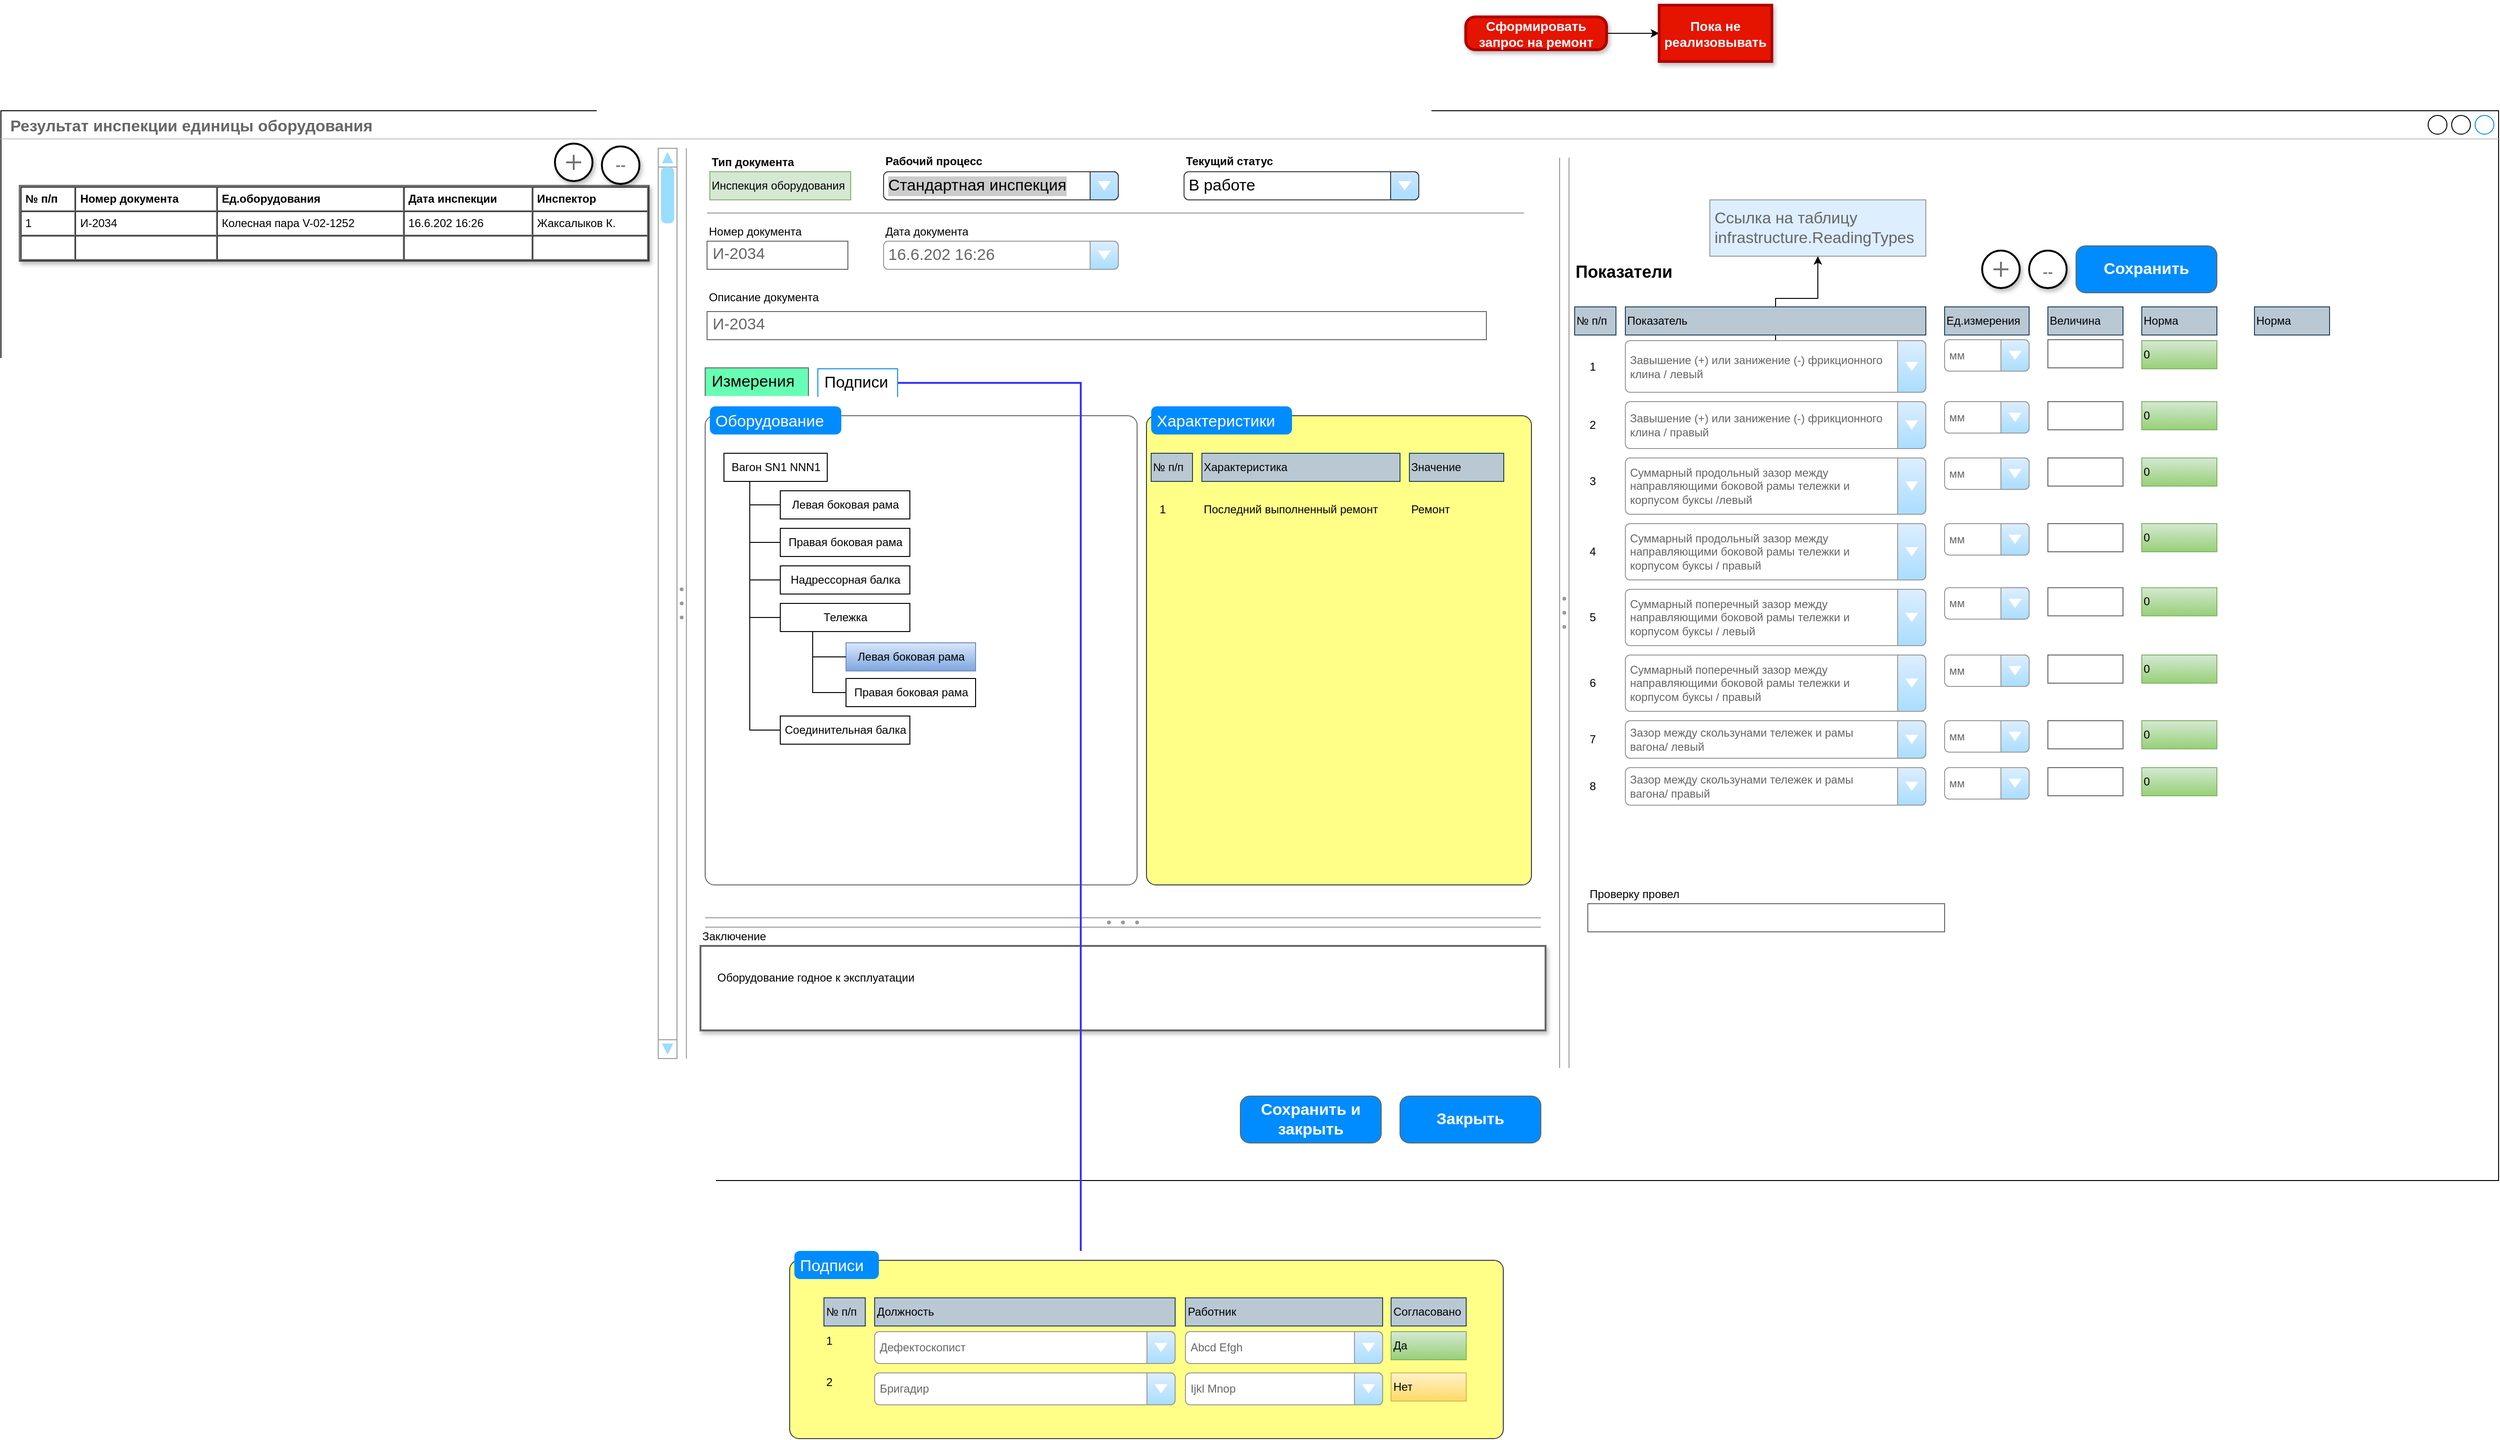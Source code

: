 <mxfile version="20.2.3" type="github" pages="2">
  <diagram name="Page-1" id="03018318-947c-dd8e-b7a3-06fadd420f32">
    <mxGraphModel dx="3178" dy="1825" grid="1" gridSize="10" guides="1" tooltips="1" connect="1" arrows="1" fold="1" page="1" pageScale="1" pageWidth="1100" pageHeight="850" background="#ffffff" math="0" shadow="0">
      <root>
        <mxCell id="0" />
        <mxCell id="1" parent="0" />
        <mxCell id="YETUvm6ZgC-k4a_B2DAo-1" value="&lt;b&gt;Результат инспекции единицы оборудования&lt;/b&gt;" style="strokeWidth=1;shadow=0;dashed=0;align=center;html=1;shape=mxgraph.mockup.containers.window;align=left;verticalAlign=top;spacingLeft=8;strokeColor2=#008cff;strokeColor3=#c4c4c4;fontColor=#666666;mainText=;fontSize=17;labelBackgroundColor=none;" parent="1" vertex="1">
          <mxGeometry x="-460" y="60" width="2660" height="1140" as="geometry" />
        </mxCell>
        <UserObject label="Номер документа" placeholders="1" name="Variable" id="YETUvm6ZgC-k4a_B2DAo-5">
          <mxCell style="text;html=1;strokeColor=none;fillColor=none;align=left;verticalAlign=middle;whiteSpace=wrap;overflow=hidden;" parent="1" vertex="1">
            <mxGeometry x="292" y="179" width="140" height="20" as="geometry" />
          </mxCell>
        </UserObject>
        <mxCell id="YETUvm6ZgC-k4a_B2DAo-6" value="И-2034" style="strokeWidth=1;shadow=0;dashed=0;align=center;html=1;shape=mxgraph.mockup.text.textBox;fontColor=#666666;align=left;fontSize=17;spacingLeft=4;spacingTop=-3;strokeColor=#666666;mainText=" parent="1" vertex="1">
          <mxGeometry x="292" y="199" width="150" height="30" as="geometry" />
        </mxCell>
        <mxCell id="YETUvm6ZgC-k4a_B2DAo-7" value="16.6.202 16:26" style="strokeWidth=1;shadow=0;dashed=0;align=center;html=1;shape=mxgraph.mockup.forms.comboBox;strokeColor=#999999;fillColor=#ddeeff;align=left;fillColor2=#aaddff;mainText=;fontColor=#666666;fontSize=17;spacingLeft=3;" parent="1" vertex="1">
          <mxGeometry x="480" y="199" width="250" height="30" as="geometry" />
        </mxCell>
        <UserObject label="Дата документа" placeholders="1" name="Variable" id="YETUvm6ZgC-k4a_B2DAo-8">
          <mxCell style="text;html=1;strokeColor=none;fillColor=none;align=left;verticalAlign=middle;whiteSpace=wrap;overflow=hidden;" parent="1" vertex="1">
            <mxGeometry x="480" y="179" width="140" height="20" as="geometry" />
          </mxCell>
        </UserObject>
        <UserObject label="Заключение" placeholders="1" name="Variable" id="YETUvm6ZgC-k4a_B2DAo-9">
          <mxCell style="text;html=1;strokeColor=none;fillColor=none;align=left;verticalAlign=middle;whiteSpace=wrap;overflow=hidden;" parent="1" vertex="1">
            <mxGeometry x="285" y="930" width="140" height="20" as="geometry" />
          </mxCell>
        </UserObject>
        <mxCell id="YETUvm6ZgC-k4a_B2DAo-12" value="Оборудование годное к эксплуатации" style="shape=rect;fillColor=#ffffff;strokeColor=#666666;shadow=1;fontColor=#000000;fontSize=12;fontStyle=0;verticalAlign=top;spacingBottom=0;spacingLeft=16;spacingTop=20;align=left;strokeWidth=2;" parent="1" vertex="1">
          <mxGeometry x="285" y="950" width="900" height="90" as="geometry" />
        </mxCell>
        <UserObject label="Показатели" placeholders="1" name="Variable" id="YETUvm6ZgC-k4a_B2DAo-19">
          <mxCell style="text;html=1;strokeColor=none;fillColor=none;align=left;verticalAlign=middle;whiteSpace=wrap;overflow=hidden;fontSize=18;fontStyle=1" parent="1" vertex="1">
            <mxGeometry x="1215" y="214" width="125" height="35" as="geometry" />
          </mxCell>
        </UserObject>
        <mxCell id="Z_BnlZCCOBM-jQ7rvPCf-9" value="" style="edgeStyle=orthogonalEdgeStyle;rounded=0;orthogonalLoop=1;jettySize=auto;html=1;fontSize=12;" parent="1" source="YETUvm6ZgC-k4a_B2DAo-20" target="Z_BnlZCCOBM-jQ7rvPCf-8" edge="1">
          <mxGeometry relative="1" as="geometry" />
        </mxCell>
        <mxCell id="YETUvm6ZgC-k4a_B2DAo-20" value="&lt;div style=&quot;font-size: 12px;&quot;&gt;Завышение (+) или занижение (-) фрикционного &lt;br&gt;&lt;/div&gt;&lt;div style=&quot;font-size: 12px;&quot;&gt;клина / левый&lt;/div&gt;" style="strokeWidth=1;shadow=0;dashed=0;align=center;html=1;shape=mxgraph.mockup.forms.comboBox;strokeColor=#999999;fillColor=#ddeeff;align=left;fillColor2=#aaddff;mainText=;fontColor=#666666;fontSize=12;spacingLeft=3;" parent="1" vertex="1">
          <mxGeometry x="1270" y="305" width="320" height="55" as="geometry" />
        </mxCell>
        <mxCell id="YETUvm6ZgC-k4a_B2DAo-21" value="&lt;div style=&quot;font-size: 12px;&quot;&gt;Завышение (+) или занижение (-) фрикционного &lt;br&gt;&lt;/div&gt;&lt;div style=&quot;font-size: 12px;&quot;&gt;клина / правый&lt;/div&gt;" style="strokeWidth=1;shadow=0;dashed=0;align=center;html=1;shape=mxgraph.mockup.forms.comboBox;strokeColor=#999999;fillColor=#ddeeff;align=left;fillColor2=#aaddff;mainText=;fontColor=#666666;fontSize=12;spacingLeft=3;" parent="1" vertex="1">
          <mxGeometry x="1270" y="370" width="320" height="50" as="geometry" />
        </mxCell>
        <mxCell id="YETUvm6ZgC-k4a_B2DAo-25" value="&lt;div style=&quot;font-size: 12px;&quot;&gt;Суммарный продольный зазор между &lt;br&gt;&lt;/div&gt;&lt;div style=&quot;font-size: 12px;&quot;&gt;направляющими боковой рамы тележки и &lt;br&gt;&lt;/div&gt;&lt;div style=&quot;font-size: 12px;&quot;&gt;корпусом буксы /левый&lt;br style=&quot;font-size: 12px;&quot;&gt;&lt;/div&gt;" style="strokeWidth=1;shadow=0;dashed=0;align=center;html=1;shape=mxgraph.mockup.forms.comboBox;strokeColor=#999999;fillColor=#ddeeff;align=left;fillColor2=#aaddff;mainText=;fontColor=#666666;fontSize=12;spacingLeft=3;" parent="1" vertex="1">
          <mxGeometry x="1270" y="430" width="320" height="60" as="geometry" />
        </mxCell>
        <mxCell id="YETUvm6ZgC-k4a_B2DAo-42" value="" style="shape=ellipse;dashed=0;strokeColor=default;shadow=1;fontSize=13;align=center;verticalAlign=top;labelPosition=center;verticalLabelPosition=bottom;html=1;aspect=fixed;strokeWidth=2;" parent="1" vertex="1">
          <mxGeometry x="1650" y="209" width="40" height="40" as="geometry" />
        </mxCell>
        <mxCell id="YETUvm6ZgC-k4a_B2DAo-43" value="" style="dashed=0;html=1;shape=mxgraph.gmdl.plus;strokeColor=#737373;strokeWidth=2;shadow=0;sketch=0;" parent="YETUvm6ZgC-k4a_B2DAo-42" vertex="1">
          <mxGeometry x="12" y="12" width="16" height="16" as="geometry" />
        </mxCell>
        <mxCell id="YETUvm6ZgC-k4a_B2DAo-44" value="" style="shape=ellipse;dashed=0;shadow=1;fontSize=13;align=center;verticalAlign=top;labelPosition=center;verticalLabelPosition=bottom;html=1;aspect=fixed;strokeWidth=2;" parent="1" vertex="1">
          <mxGeometry x="1700" y="209" width="40" height="40" as="geometry" />
        </mxCell>
        <UserObject label="--" placeholders="1" name="Variable" id="YETUvm6ZgC-k4a_B2DAo-47">
          <mxCell style="text;html=1;strokeColor=none;fillColor=none;align=center;verticalAlign=middle;whiteSpace=wrap;overflow=hidden;fontStyle=1;fontSize=16;fontColor=#808080;strokeWidth=2;" parent="1" vertex="1">
            <mxGeometry x="1710" y="219" width="20" height="20" as="geometry" />
          </mxCell>
        </UserObject>
        <mxCell id="Z_BnlZCCOBM-jQ7rvPCf-7" value="" style="edgeStyle=orthogonalEdgeStyle;rounded=0;orthogonalLoop=1;jettySize=auto;html=1;fontSize=12;" parent="1" source="YETUvm6ZgC-k4a_B2DAo-48" target="Z_BnlZCCOBM-jQ7rvPCf-6" edge="1">
          <mxGeometry relative="1" as="geometry" />
        </mxCell>
        <mxCell id="YETUvm6ZgC-k4a_B2DAo-48" value="Сформировать запрос на ремонт" style="strokeWidth=3;shadow=1;dashed=0;align=center;html=1;shape=mxgraph.mockup.buttons.button;mainText=;buttonStyle=round;fontSize=14;fontStyle=1;whiteSpace=wrap;fillColor=#e51400;fontColor=#ffffff;strokeColor=#B20000;" parent="1" vertex="1">
          <mxGeometry x="1100" y="-40" width="150" height="35" as="geometry" />
        </mxCell>
        <mxCell id="Z_BnlZCCOBM-jQ7rvPCf-1" value="Сохранить" style="strokeWidth=1;shadow=0;dashed=0;align=center;html=1;shape=mxgraph.mockup.buttons.button;strokeColor=#666666;fontColor=#ffffff;mainText=;buttonStyle=round;fontSize=17;fontStyle=1;fillColor=#008cff;whiteSpace=wrap;" parent="1" vertex="1">
          <mxGeometry x="1750" y="204" width="150" height="50" as="geometry" />
        </mxCell>
        <mxCell id="Z_BnlZCCOBM-jQ7rvPCf-2" value="Закрыть" style="strokeWidth=1;shadow=0;dashed=0;align=center;html=1;shape=mxgraph.mockup.buttons.button;strokeColor=#666666;fontColor=#ffffff;mainText=;buttonStyle=round;fontSize=17;fontStyle=1;fillColor=#008cff;whiteSpace=wrap;" parent="1" vertex="1">
          <mxGeometry x="1030" y="1110" width="150" height="50" as="geometry" />
        </mxCell>
        <mxCell id="Z_BnlZCCOBM-jQ7rvPCf-4" value="Сохранить и закрыть" style="strokeWidth=1;shadow=0;dashed=0;align=center;html=1;shape=mxgraph.mockup.buttons.button;strokeColor=#666666;fontColor=#ffffff;mainText=;buttonStyle=round;fontSize=17;fontStyle=1;fillColor=#008cff;whiteSpace=wrap;" parent="1" vertex="1">
          <mxGeometry x="860" y="1110" width="150" height="50" as="geometry" />
        </mxCell>
        <mxCell id="Z_BnlZCCOBM-jQ7rvPCf-6" value="Пока не реализовывать" style="whiteSpace=wrap;html=1;fontSize=14;fillColor=#e51400;strokeColor=#B20000;fontColor=#ffffff;strokeWidth=3;shadow=1;dashed=0;fontStyle=1;" parent="1" vertex="1">
          <mxGeometry x="1306" y="-52.5" width="120" height="60" as="geometry" />
        </mxCell>
        <mxCell id="Z_BnlZCCOBM-jQ7rvPCf-8" value="Ссылка на таблицу&lt;br&gt;infrastructure.ReadingTypes" style="whiteSpace=wrap;html=1;fontSize=17;align=left;fillColor=#ddeeff;strokeColor=#999999;fontColor=#666666;strokeWidth=1;shadow=0;dashed=0;spacingLeft=3;" parent="1" vertex="1">
          <mxGeometry x="1360" y="155" width="230" height="60" as="geometry" />
        </mxCell>
        <mxCell id="Z_BnlZCCOBM-jQ7rvPCf-10" value="&lt;table cellpadding=&quot;4&quot; cellspacing=&quot;0&quot; border=&quot;1&quot; style=&quot;font-size:1em;width:100%;height:100%;&quot;&gt;&lt;tbody&gt;&lt;tr&gt;&lt;th&gt;№ п/п&lt;/th&gt;&lt;th&gt;Номер документа&lt;/th&gt;&lt;td&gt;&lt;b&gt;Ед.оборудования&lt;/b&gt;&lt;/td&gt;&lt;td&gt;&lt;b&gt;Дата инспекции&lt;/b&gt;&lt;/td&gt;&lt;td&gt;&lt;b&gt;Инспектор&lt;/b&gt;&lt;/td&gt;&lt;/tr&gt;&lt;tr&gt;&lt;td&gt;1&lt;/td&gt;&lt;td&gt;И-2034&lt;/td&gt;&lt;td&gt;Колесная пара V-02-1252&lt;/td&gt;&lt;td&gt;16.6.202 16:26&lt;/td&gt;&lt;td&gt;Жаксалыков К.&lt;/td&gt;&lt;/tr&gt;&lt;tr&gt;&lt;td&gt;&lt;/td&gt;&lt;td&gt;&lt;/td&gt;&lt;td&gt;&lt;br&gt;&lt;/td&gt;&lt;td&gt;&lt;br&gt;&lt;/td&gt;&lt;td&gt;&lt;br&gt;&lt;/td&gt;&lt;/tr&gt;&lt;/tbody&gt;&lt;/table&gt; " style="verticalAlign=top;align=left;overflow=fill;fontSize=12;fontFamily=Helvetica;html=1;shadow=1;fontColor=#000000;strokeColor=#666666;strokeWidth=2;fillColor=#FFFFFF;" parent="1" vertex="1">
          <mxGeometry x="-440" y="140" width="670" height="80" as="geometry" />
        </mxCell>
        <mxCell id="Z_BnlZCCOBM-jQ7rvPCf-11" value="" style="verticalLabelPosition=bottom;shadow=0;dashed=0;align=center;html=1;verticalAlign=top;strokeWidth=1;shape=mxgraph.mockup.navigation.scrollBar;strokeColor=#999999;barPos=100;fillColor2=#99ddff;strokeColor2=none;direction=north;fontSize=12;fontColor=#000000;fillColor=none;" parent="1" vertex="1">
          <mxGeometry x="240" y="100" width="20" height="970" as="geometry" />
        </mxCell>
        <mxCell id="Z_BnlZCCOBM-jQ7rvPCf-12" value="" style="verticalLabelPosition=bottom;shadow=0;dashed=0;align=center;html=1;verticalAlign=top;strokeWidth=1;shape=mxgraph.mockup.forms.splitter;strokeColor=#999999;direction=north;fontSize=12;fontColor=#000000;fillColor=#FFFFFF;" parent="1" vertex="1">
          <mxGeometry x="260" y="100" width="10" height="970" as="geometry" />
        </mxCell>
        <mxCell id="Z_BnlZCCOBM-jQ7rvPCf-13" value="" style="shape=ellipse;dashed=0;strokeColor=default;shadow=1;fontSize=13;align=center;verticalAlign=top;labelPosition=center;verticalLabelPosition=bottom;html=1;aspect=fixed;strokeWidth=2;" parent="1" vertex="1">
          <mxGeometry x="130" y="95" width="40" height="40" as="geometry" />
        </mxCell>
        <mxCell id="Z_BnlZCCOBM-jQ7rvPCf-14" value="" style="dashed=0;html=1;shape=mxgraph.gmdl.plus;strokeColor=#737373;strokeWidth=2;shadow=0;sketch=0;" parent="Z_BnlZCCOBM-jQ7rvPCf-13" vertex="1">
          <mxGeometry x="12" y="12" width="16" height="16" as="geometry" />
        </mxCell>
        <mxCell id="Z_BnlZCCOBM-jQ7rvPCf-17" value="" style="shape=ellipse;dashed=0;shadow=1;fontSize=13;align=center;verticalAlign=top;labelPosition=center;verticalLabelPosition=bottom;html=1;aspect=fixed;strokeWidth=2;" parent="1" vertex="1">
          <mxGeometry x="180" y="98" width="40" height="40" as="geometry" />
        </mxCell>
        <UserObject label="--" placeholders="1" name="Variable" id="Z_BnlZCCOBM-jQ7rvPCf-15">
          <mxCell style="text;html=1;strokeColor=none;fillColor=none;align=center;verticalAlign=middle;whiteSpace=wrap;overflow=hidden;fontStyle=1;fontSize=16;fontColor=#808080;" parent="1" vertex="1">
            <mxGeometry x="190" y="105" width="20" height="20" as="geometry" />
          </mxCell>
        </UserObject>
        <mxCell id="5jPzE2AC7TKcDfSd6P9n-1" value="" style="verticalLabelPosition=bottom;shadow=0;dashed=0;align=center;html=1;verticalAlign=top;strokeWidth=1;shape=mxgraph.mockup.forms.splitter;strokeColor=#999999;direction=north;fontSize=12;fontColor=#000000;fillColor=#FFFFFF;" parent="1" vertex="1">
          <mxGeometry x="1200" y="110" width="10" height="970" as="geometry" />
        </mxCell>
        <mxCell id="5jPzE2AC7TKcDfSd6P9n-2" value="" style="verticalLabelPosition=bottom;shadow=0;dashed=0;align=center;html=1;verticalAlign=top;strokeWidth=1;shape=mxgraph.mockup.forms.splitter;strokeColor=#999999;fontSize=18;" parent="1" vertex="1">
          <mxGeometry x="290" y="920" width="890" height="10" as="geometry" />
        </mxCell>
        <mxCell id="5jPzE2AC7TKcDfSd6P9n-4" value="И-2034" style="strokeWidth=1;shadow=0;dashed=0;align=center;html=1;shape=mxgraph.mockup.text.textBox;fontColor=#666666;align=left;fontSize=17;spacingLeft=4;spacingTop=-3;strokeColor=#666666;mainText=" parent="1" vertex="1">
          <mxGeometry x="292" y="274" width="830" height="30" as="geometry" />
        </mxCell>
        <UserObject label="Описание документа" placeholders="1" name="Variable" id="5jPzE2AC7TKcDfSd6P9n-5">
          <mxCell style="text;html=1;strokeColor=none;fillColor=none;align=left;verticalAlign=middle;whiteSpace=wrap;overflow=hidden;" parent="1" vertex="1">
            <mxGeometry x="292" y="249" width="140" height="20" as="geometry" />
          </mxCell>
        </UserObject>
        <UserObject label="Инспекция оборудования" placeholders="1" name="Variable" id="5jPzE2AC7TKcDfSd6P9n-9">
          <mxCell style="text;html=1;strokeColor=#82b366;fillColor=#d5e8d4;align=left;verticalAlign=middle;whiteSpace=wrap;overflow=hidden;" parent="1" vertex="1">
            <mxGeometry x="295" y="125" width="150" height="30" as="geometry" />
          </mxCell>
        </UserObject>
        <UserObject label="Тип документа" placeholders="1" name="Variable" id="5jPzE2AC7TKcDfSd6P9n-13">
          <mxCell style="text;html=1;strokeColor=none;fillColor=none;align=left;verticalAlign=middle;whiteSpace=wrap;overflow=hidden;fontStyle=1" parent="1" vertex="1">
            <mxGeometry x="295" y="105" width="95" height="20" as="geometry" />
          </mxCell>
        </UserObject>
        <UserObject label="Рабочий процесс" placeholders="1" name="Variable" id="5jPzE2AC7TKcDfSd6P9n-15">
          <mxCell style="text;html=1;strokeColor=none;fillColor=none;align=left;verticalAlign=middle;whiteSpace=wrap;overflow=hidden;fontStyle=1" parent="1" vertex="1">
            <mxGeometry x="480" y="104" width="220" height="20" as="geometry" />
          </mxCell>
        </UserObject>
        <mxCell id="5jPzE2AC7TKcDfSd6P9n-16" value="Стандартная инспекция" style="strokeWidth=1;shadow=0;dashed=0;align=center;html=1;shape=mxgraph.mockup.forms.comboBox;align=left;fillColor2=#aaddff;mainText=;fontSize=17;spacingLeft=3;labelBackgroundColor=#CCCCCC;fillColor=#cce5ff;strokeColor=#36393d;" parent="1" vertex="1">
          <mxGeometry x="480" y="125" width="250" height="30" as="geometry" />
        </mxCell>
        <UserObject label="Текущий статус" placeholders="1" name="Variable" id="5jPzE2AC7TKcDfSd6P9n-17">
          <mxCell style="text;html=1;strokeColor=none;fillColor=none;align=left;verticalAlign=middle;whiteSpace=wrap;overflow=hidden;fontStyle=1" parent="1" vertex="1">
            <mxGeometry x="800" y="104" width="220" height="20" as="geometry" />
          </mxCell>
        </UserObject>
        <mxCell id="5jPzE2AC7TKcDfSd6P9n-18" value="В работе" style="strokeWidth=1;shadow=0;dashed=0;align=center;html=1;shape=mxgraph.mockup.forms.comboBox;align=left;fillColor2=#aaddff;mainText=;fontSize=17;spacingLeft=3;fillColor=#cce5ff;strokeColor=#36393d;" parent="1" vertex="1">
          <mxGeometry x="800" y="125" width="250" height="30" as="geometry" />
        </mxCell>
        <mxCell id="5jPzE2AC7TKcDfSd6P9n-19" value="" style="verticalLabelPosition=bottom;shadow=0;dashed=0;align=center;html=1;verticalAlign=top;strokeWidth=1;shape=mxgraph.mockup.markup.line;strokeColor=#999999;labelBackgroundColor=#CCCCCC;fontSize=18;" parent="1" vertex="1">
          <mxGeometry x="292" y="159" width="870" height="20" as="geometry" />
        </mxCell>
        <UserObject label="1" placeholders="1" name="Variable" id="8yjtcqBFSqYt93M6oK_Y-1">
          <mxCell style="text;html=1;strokeColor=none;fillColor=none;align=left;verticalAlign=middle;whiteSpace=wrap;overflow=hidden;" parent="1" vertex="1">
            <mxGeometry x="1230" y="322.5" width="30" height="20" as="geometry" />
          </mxCell>
        </UserObject>
        <UserObject label="2" placeholders="1" name="Variable" id="8yjtcqBFSqYt93M6oK_Y-2">
          <mxCell style="text;html=1;strokeColor=none;fillColor=none;align=left;verticalAlign=middle;whiteSpace=wrap;overflow=hidden;" parent="1" vertex="1">
            <mxGeometry x="1230" y="385" width="30" height="20" as="geometry" />
          </mxCell>
        </UserObject>
        <UserObject label="3" placeholders="1" name="Variable" id="8yjtcqBFSqYt93M6oK_Y-3">
          <mxCell style="text;html=1;strokeColor=none;fillColor=none;align=left;verticalAlign=middle;whiteSpace=wrap;overflow=hidden;" parent="1" vertex="1">
            <mxGeometry x="1230" y="445" width="30" height="20" as="geometry" />
          </mxCell>
        </UserObject>
        <mxCell id="8yjtcqBFSqYt93M6oK_Y-4" value="&lt;div style=&quot;font-size: 12px;&quot;&gt;Суммарный продольный зазор между &lt;br&gt;&lt;/div&gt;&lt;div style=&quot;font-size: 12px;&quot;&gt;направляющими боковой рамы тележки и &lt;br&gt;&lt;/div&gt;&lt;div style=&quot;font-size: 12px;&quot;&gt;корпусом буксы / правый&lt;br&gt;&lt;/div&gt;" style="strokeWidth=1;shadow=0;dashed=0;align=center;html=1;shape=mxgraph.mockup.forms.comboBox;strokeColor=#999999;fillColor=#ddeeff;align=left;fillColor2=#aaddff;mainText=;fontColor=#666666;fontSize=12;spacingLeft=3;" parent="1" vertex="1">
          <mxGeometry x="1270" y="500" width="320" height="60" as="geometry" />
        </mxCell>
        <UserObject label="4" placeholders="1" name="Variable" id="8yjtcqBFSqYt93M6oK_Y-5">
          <mxCell style="text;html=1;strokeColor=none;fillColor=none;align=left;verticalAlign=middle;whiteSpace=wrap;overflow=hidden;" parent="1" vertex="1">
            <mxGeometry x="1230" y="520" width="30" height="20" as="geometry" />
          </mxCell>
        </UserObject>
        <mxCell id="8yjtcqBFSqYt93M6oK_Y-6" value="&lt;div style=&quot;font-size: 12px;&quot;&gt;Суммарный поперечный зазор между &lt;br&gt;&lt;/div&gt;&lt;div style=&quot;font-size: 12px;&quot;&gt;направляющими боковой рамы тележки и &lt;br&gt;&lt;/div&gt;&lt;div style=&quot;font-size: 12px;&quot;&gt;корпусом буксы / левый&lt;/div&gt;" style="strokeWidth=1;shadow=0;dashed=0;align=center;html=1;shape=mxgraph.mockup.forms.comboBox;strokeColor=#999999;fillColor=#ddeeff;align=left;fillColor2=#aaddff;mainText=;fontColor=#666666;fontSize=12;spacingLeft=3;" parent="1" vertex="1">
          <mxGeometry x="1270" y="570" width="320" height="60" as="geometry" />
        </mxCell>
        <mxCell id="8yjtcqBFSqYt93M6oK_Y-7" value="&lt;div style=&quot;font-size: 12px;&quot;&gt;Суммарный поперечный зазор между &lt;br&gt;&lt;/div&gt;&lt;div style=&quot;font-size: 12px;&quot;&gt;направляющими боковой рамы тележки и &lt;br&gt;&lt;/div&gt;&lt;div style=&quot;font-size: 12px;&quot;&gt;корпусом буксы / правый&lt;/div&gt;" style="strokeWidth=1;shadow=0;dashed=0;align=center;html=1;shape=mxgraph.mockup.forms.comboBox;strokeColor=#999999;fillColor=#ddeeff;align=left;fillColor2=#aaddff;mainText=;fontColor=#666666;fontSize=12;spacingLeft=3;" parent="1" vertex="1">
          <mxGeometry x="1270" y="640" width="320" height="60" as="geometry" />
        </mxCell>
        <UserObject label="5" placeholders="1" name="Variable" id="8yjtcqBFSqYt93M6oK_Y-9">
          <mxCell style="text;html=1;strokeColor=none;fillColor=none;align=left;verticalAlign=middle;whiteSpace=wrap;overflow=hidden;" parent="1" vertex="1">
            <mxGeometry x="1230" y="590" width="30" height="20" as="geometry" />
          </mxCell>
        </UserObject>
        <UserObject label="6" placeholders="1" name="Variable" id="8yjtcqBFSqYt93M6oK_Y-10">
          <mxCell style="text;html=1;strokeColor=none;fillColor=none;align=left;verticalAlign=middle;whiteSpace=wrap;overflow=hidden;" parent="1" vertex="1">
            <mxGeometry x="1230" y="660" width="30" height="20" as="geometry" />
          </mxCell>
        </UserObject>
        <mxCell id="8yjtcqBFSqYt93M6oK_Y-11" value="&lt;div&gt;Зазор между скользунами тележек и рамы &lt;br&gt;&lt;/div&gt;&lt;div&gt;вагона/ левый&lt;br&gt;&lt;/div&gt;" style="strokeWidth=1;shadow=0;dashed=0;align=center;html=1;shape=mxgraph.mockup.forms.comboBox;strokeColor=#999999;fillColor=#ddeeff;align=left;fillColor2=#aaddff;mainText=;fontColor=#666666;fontSize=12;spacingLeft=3;" parent="1" vertex="1">
          <mxGeometry x="1270" y="710" width="320" height="40" as="geometry" />
        </mxCell>
        <mxCell id="8yjtcqBFSqYt93M6oK_Y-12" value="&lt;div&gt;Зазор между скользунами тележек и рамы &lt;br&gt;&lt;/div&gt;&lt;div&gt;вагона/ правый&lt;/div&gt;" style="strokeWidth=1;shadow=0;dashed=0;align=center;html=1;shape=mxgraph.mockup.forms.comboBox;strokeColor=#999999;fillColor=#ddeeff;align=left;fillColor2=#aaddff;mainText=;fontColor=#666666;fontSize=12;spacingLeft=3;" parent="1" vertex="1">
          <mxGeometry x="1270" y="760" width="320" height="40" as="geometry" />
        </mxCell>
        <UserObject label="7" placeholders="1" name="Variable" id="8yjtcqBFSqYt93M6oK_Y-13">
          <mxCell style="text;html=1;strokeColor=none;fillColor=none;align=left;verticalAlign=middle;whiteSpace=wrap;overflow=hidden;" parent="1" vertex="1">
            <mxGeometry x="1230" y="720" width="30" height="20" as="geometry" />
          </mxCell>
        </UserObject>
        <UserObject label="8" placeholders="1" name="Variable" id="8yjtcqBFSqYt93M6oK_Y-14">
          <mxCell style="text;html=1;strokeColor=none;fillColor=none;align=left;verticalAlign=middle;whiteSpace=wrap;overflow=hidden;" parent="1" vertex="1">
            <mxGeometry x="1230" y="770" width="30" height="20" as="geometry" />
          </mxCell>
        </UserObject>
        <mxCell id="8yjtcqBFSqYt93M6oK_Y-15" value="мм" style="strokeWidth=1;shadow=0;dashed=0;align=center;html=1;shape=mxgraph.mockup.forms.comboBox;strokeColor=#999999;fillColor=#ddeeff;align=left;fillColor2=#aaddff;mainText=;fontColor=#666666;fontSize=12;spacingLeft=3;" parent="1" vertex="1">
          <mxGeometry x="1610" y="304" width="90" height="33.5" as="geometry" />
        </mxCell>
        <mxCell id="8yjtcqBFSqYt93M6oK_Y-16" value="мм" style="strokeWidth=1;shadow=0;dashed=0;align=center;html=1;shape=mxgraph.mockup.forms.comboBox;strokeColor=#999999;fillColor=#ddeeff;align=left;fillColor2=#aaddff;mainText=;fontColor=#666666;fontSize=12;spacingLeft=3;" parent="1" vertex="1">
          <mxGeometry x="1610" y="370" width="90" height="33.5" as="geometry" />
        </mxCell>
        <mxCell id="8yjtcqBFSqYt93M6oK_Y-17" value="мм" style="strokeWidth=1;shadow=0;dashed=0;align=center;html=1;shape=mxgraph.mockup.forms.comboBox;strokeColor=#999999;fillColor=#ddeeff;align=left;fillColor2=#aaddff;mainText=;fontColor=#666666;fontSize=12;spacingLeft=3;" parent="1" vertex="1">
          <mxGeometry x="1610" y="430" width="90" height="33.5" as="geometry" />
        </mxCell>
        <mxCell id="8yjtcqBFSqYt93M6oK_Y-18" value="мм" style="strokeWidth=1;shadow=0;dashed=0;align=center;html=1;shape=mxgraph.mockup.forms.comboBox;strokeColor=#999999;fillColor=#ddeeff;align=left;fillColor2=#aaddff;mainText=;fontColor=#666666;fontSize=12;spacingLeft=3;" parent="1" vertex="1">
          <mxGeometry x="1610" y="500" width="90" height="33.5" as="geometry" />
        </mxCell>
        <mxCell id="8yjtcqBFSqYt93M6oK_Y-19" value="мм" style="strokeWidth=1;shadow=0;dashed=0;align=center;html=1;shape=mxgraph.mockup.forms.comboBox;strokeColor=#999999;fillColor=#ddeeff;align=left;fillColor2=#aaddff;mainText=;fontColor=#666666;fontSize=12;spacingLeft=3;" parent="1" vertex="1">
          <mxGeometry x="1610" y="568.25" width="90" height="33.5" as="geometry" />
        </mxCell>
        <mxCell id="8yjtcqBFSqYt93M6oK_Y-20" value="мм" style="strokeWidth=1;shadow=0;dashed=0;align=center;html=1;shape=mxgraph.mockup.forms.comboBox;strokeColor=#999999;fillColor=#ddeeff;align=left;fillColor2=#aaddff;mainText=;fontColor=#666666;fontSize=12;spacingLeft=3;" parent="1" vertex="1">
          <mxGeometry x="1610" y="640" width="90" height="33.5" as="geometry" />
        </mxCell>
        <mxCell id="8yjtcqBFSqYt93M6oK_Y-21" value="мм" style="strokeWidth=1;shadow=0;dashed=0;align=center;html=1;shape=mxgraph.mockup.forms.comboBox;strokeColor=#999999;fillColor=#ddeeff;align=left;fillColor2=#aaddff;mainText=;fontColor=#666666;fontSize=12;spacingLeft=3;" parent="1" vertex="1">
          <mxGeometry x="1610" y="710" width="90" height="33.5" as="geometry" />
        </mxCell>
        <mxCell id="8yjtcqBFSqYt93M6oK_Y-22" value="мм" style="strokeWidth=1;shadow=0;dashed=0;align=center;html=1;shape=mxgraph.mockup.forms.comboBox;strokeColor=#999999;fillColor=#ddeeff;align=left;fillColor2=#aaddff;mainText=;fontColor=#666666;fontSize=12;spacingLeft=3;" parent="1" vertex="1">
          <mxGeometry x="1610" y="760" width="90" height="33.5" as="geometry" />
        </mxCell>
        <mxCell id="8yjtcqBFSqYt93M6oK_Y-23" value="" style="strokeWidth=1;shadow=0;dashed=0;align=center;html=1;shape=mxgraph.mockup.text.textBox;fontColor=#666666;align=left;fontSize=17;spacingLeft=4;spacingTop=-3;strokeColor=#666666;mainText=" parent="1" vertex="1">
          <mxGeometry x="1720" y="304" width="80" height="30" as="geometry" />
        </mxCell>
        <mxCell id="8yjtcqBFSqYt93M6oK_Y-24" value="" style="strokeWidth=1;shadow=0;dashed=0;align=center;html=1;shape=mxgraph.mockup.text.textBox;fontColor=#666666;align=left;fontSize=17;spacingLeft=4;spacingTop=-3;strokeColor=#666666;mainText=" parent="1" vertex="1">
          <mxGeometry x="1720" y="370" width="80" height="30" as="geometry" />
        </mxCell>
        <mxCell id="8yjtcqBFSqYt93M6oK_Y-25" value="" style="strokeWidth=1;shadow=0;dashed=0;align=center;html=1;shape=mxgraph.mockup.text.textBox;fontColor=#666666;align=left;fontSize=17;spacingLeft=4;spacingTop=-3;strokeColor=#666666;mainText=" parent="1" vertex="1">
          <mxGeometry x="1720" y="430" width="80" height="30" as="geometry" />
        </mxCell>
        <mxCell id="8yjtcqBFSqYt93M6oK_Y-26" value="" style="strokeWidth=1;shadow=0;dashed=0;align=center;html=1;shape=mxgraph.mockup.text.textBox;fontColor=#666666;align=left;fontSize=17;spacingLeft=4;spacingTop=-3;strokeColor=#666666;mainText=" parent="1" vertex="1">
          <mxGeometry x="1720" y="500" width="80" height="30" as="geometry" />
        </mxCell>
        <mxCell id="8yjtcqBFSqYt93M6oK_Y-27" value="" style="strokeWidth=1;shadow=0;dashed=0;align=center;html=1;shape=mxgraph.mockup.text.textBox;fontColor=#666666;align=left;fontSize=17;spacingLeft=4;spacingTop=-3;strokeColor=#666666;mainText=" parent="1" vertex="1">
          <mxGeometry x="1720" y="568.25" width="80" height="30" as="geometry" />
        </mxCell>
        <mxCell id="8yjtcqBFSqYt93M6oK_Y-28" value="" style="strokeWidth=1;shadow=0;dashed=0;align=center;html=1;shape=mxgraph.mockup.text.textBox;fontColor=#666666;align=left;fontSize=17;spacingLeft=4;spacingTop=-3;strokeColor=#666666;mainText=" parent="1" vertex="1">
          <mxGeometry x="1720" y="640" width="80" height="30" as="geometry" />
        </mxCell>
        <mxCell id="8yjtcqBFSqYt93M6oK_Y-29" value="" style="strokeWidth=1;shadow=0;dashed=0;align=center;html=1;shape=mxgraph.mockup.text.textBox;fontColor=#666666;align=left;fontSize=17;spacingLeft=4;spacingTop=-3;strokeColor=#666666;mainText=" parent="1" vertex="1">
          <mxGeometry x="1720" y="710" width="80" height="30" as="geometry" />
        </mxCell>
        <mxCell id="8yjtcqBFSqYt93M6oK_Y-30" value="" style="strokeWidth=1;shadow=0;dashed=0;align=center;html=1;shape=mxgraph.mockup.text.textBox;fontColor=#666666;align=left;fontSize=17;spacingLeft=4;spacingTop=-3;strokeColor=#666666;mainText=" parent="1" vertex="1">
          <mxGeometry x="1720" y="760" width="80" height="30" as="geometry" />
        </mxCell>
        <UserObject label="0" placeholders="1" name="Variable" id="8yjtcqBFSqYt93M6oK_Y-32">
          <mxCell style="text;html=1;strokeColor=#82b366;fillColor=#d5e8d4;align=left;verticalAlign=middle;whiteSpace=wrap;overflow=hidden;gradientColor=#97d077;" parent="1" vertex="1">
            <mxGeometry x="1820" y="305" width="80" height="30" as="geometry" />
          </mxCell>
        </UserObject>
        <UserObject label="0" placeholders="1" name="Variable" id="8yjtcqBFSqYt93M6oK_Y-33">
          <mxCell style="text;html=1;strokeColor=#82b366;fillColor=#d5e8d4;align=left;verticalAlign=middle;whiteSpace=wrap;overflow=hidden;gradientColor=#97d077;" parent="1" vertex="1">
            <mxGeometry x="1820" y="370" width="80" height="30" as="geometry" />
          </mxCell>
        </UserObject>
        <UserObject label="0" placeholders="1" name="Variable" id="8yjtcqBFSqYt93M6oK_Y-34">
          <mxCell style="text;html=1;strokeColor=#82b366;fillColor=#d5e8d4;align=left;verticalAlign=middle;whiteSpace=wrap;overflow=hidden;gradientColor=#97d077;" parent="1" vertex="1">
            <mxGeometry x="1820" y="430" width="80" height="30" as="geometry" />
          </mxCell>
        </UserObject>
        <UserObject label="0" placeholders="1" name="Variable" id="8yjtcqBFSqYt93M6oK_Y-35">
          <mxCell style="text;html=1;strokeColor=#82b366;fillColor=#d5e8d4;align=left;verticalAlign=middle;whiteSpace=wrap;overflow=hidden;gradientColor=#97d077;" parent="1" vertex="1">
            <mxGeometry x="1820" y="500" width="80" height="30" as="geometry" />
          </mxCell>
        </UserObject>
        <UserObject label="0" placeholders="1" name="Variable" id="8yjtcqBFSqYt93M6oK_Y-36">
          <mxCell style="text;html=1;strokeColor=#82b366;fillColor=#d5e8d4;align=left;verticalAlign=middle;whiteSpace=wrap;overflow=hidden;gradientColor=#97d077;" parent="1" vertex="1">
            <mxGeometry x="1820" y="568.25" width="80" height="30" as="geometry" />
          </mxCell>
        </UserObject>
        <UserObject label="0" placeholders="1" name="Variable" id="8yjtcqBFSqYt93M6oK_Y-37">
          <mxCell style="text;html=1;strokeColor=#82b366;fillColor=#d5e8d4;align=left;verticalAlign=middle;whiteSpace=wrap;overflow=hidden;gradientColor=#97d077;" parent="1" vertex="1">
            <mxGeometry x="1820" y="640" width="80" height="30" as="geometry" />
          </mxCell>
        </UserObject>
        <UserObject label="0" placeholders="1" name="Variable" id="8yjtcqBFSqYt93M6oK_Y-38">
          <mxCell style="text;html=1;strokeColor=#82b366;fillColor=#d5e8d4;align=left;verticalAlign=middle;whiteSpace=wrap;overflow=hidden;gradientColor=#97d077;" parent="1" vertex="1">
            <mxGeometry x="1820" y="710" width="80" height="30" as="geometry" />
          </mxCell>
        </UserObject>
        <UserObject label="0" placeholders="1" name="Variable" id="8yjtcqBFSqYt93M6oK_Y-39">
          <mxCell style="text;html=1;strokeColor=#82b366;fillColor=#d5e8d4;align=left;verticalAlign=middle;whiteSpace=wrap;overflow=hidden;gradientColor=#97d077;" parent="1" vertex="1">
            <mxGeometry x="1820" y="760" width="80" height="30" as="geometry" />
          </mxCell>
        </UserObject>
        <UserObject label="№ п/п" placeholders="1" name="Variable" id="8yjtcqBFSqYt93M6oK_Y-40">
          <mxCell style="text;html=1;strokeColor=#23445d;fillColor=#bac8d3;align=left;verticalAlign=middle;whiteSpace=wrap;overflow=hidden;" parent="1" vertex="1">
            <mxGeometry x="1216" y="269" width="44" height="30" as="geometry" />
          </mxCell>
        </UserObject>
        <UserObject label="Показатель" placeholders="1" name="Variable" id="8yjtcqBFSqYt93M6oK_Y-42">
          <mxCell style="text;html=1;strokeColor=#23445d;fillColor=#bac8d3;align=left;verticalAlign=middle;whiteSpace=wrap;overflow=hidden;" parent="1" vertex="1">
            <mxGeometry x="1270" y="269" width="320" height="30" as="geometry" />
          </mxCell>
        </UserObject>
        <UserObject label="Ед.измерения" placeholders="1" name="Variable" id="8yjtcqBFSqYt93M6oK_Y-43">
          <mxCell style="text;html=1;strokeColor=#23445d;fillColor=#bac8d3;align=left;verticalAlign=middle;whiteSpace=wrap;overflow=hidden;" parent="1" vertex="1">
            <mxGeometry x="1610" y="269" width="90" height="30" as="geometry" />
          </mxCell>
        </UserObject>
        <UserObject label="Величина" placeholders="1" name="Variable" id="8yjtcqBFSqYt93M6oK_Y-44">
          <mxCell style="text;html=1;strokeColor=#23445d;fillColor=#bac8d3;align=left;verticalAlign=middle;whiteSpace=wrap;overflow=hidden;" parent="1" vertex="1">
            <mxGeometry x="1720" y="269" width="80" height="30" as="geometry" />
          </mxCell>
        </UserObject>
        <UserObject label="Норма" placeholders="1" name="Variable" id="8yjtcqBFSqYt93M6oK_Y-45">
          <mxCell style="text;html=1;strokeColor=#23445d;fillColor=#bac8d3;align=left;verticalAlign=middle;whiteSpace=wrap;overflow=hidden;" parent="1" vertex="1">
            <mxGeometry x="1820" y="269" width="80" height="30" as="geometry" />
          </mxCell>
        </UserObject>
        <mxCell id="8yjtcqBFSqYt93M6oK_Y-46" value="" style="shape=mxgraph.mockup.containers.marginRect;rectMarginTop=10;strokeColor=#666666;strokeWidth=1;dashed=0;rounded=1;arcSize=5;recursiveResize=0;fontSize=12;" parent="1" vertex="1">
          <mxGeometry x="290" y="375" width="460" height="510" as="geometry" />
        </mxCell>
        <mxCell id="8yjtcqBFSqYt93M6oK_Y-47" value="Оборудование" style="shape=rect;strokeColor=none;fillColor=#008cff;strokeWidth=1;dashed=0;rounded=1;arcSize=20;fontColor=#ffffff;fontSize=17;spacing=2;spacingTop=-2;align=left;autosize=1;spacingLeft=4;resizeWidth=0;resizeHeight=0;perimeter=none;" parent="8yjtcqBFSqYt93M6oK_Y-46" vertex="1">
          <mxGeometry x="5" width="140" height="30" as="geometry" />
        </mxCell>
        <mxCell id="jaOsvdT_Qn9ZSt324EDw-1" value="Вагон SN1 NNN1" style="html=1;" parent="8yjtcqBFSqYt93M6oK_Y-46" vertex="1">
          <mxGeometry x="20" y="50" width="110" height="30" as="geometry" />
        </mxCell>
        <mxCell id="jaOsvdT_Qn9ZSt324EDw-6" value="Левая боковая рама" style="html=1;" parent="8yjtcqBFSqYt93M6oK_Y-46" vertex="1">
          <mxGeometry x="80" y="90" width="138" height="30" as="geometry" />
        </mxCell>
        <mxCell id="jaOsvdT_Qn9ZSt324EDw-7" value="Правая боковая рама" style="html=1;" parent="8yjtcqBFSqYt93M6oK_Y-46" vertex="1">
          <mxGeometry x="80" y="130" width="138" height="30" as="geometry" />
        </mxCell>
        <mxCell id="jaOsvdT_Qn9ZSt324EDw-8" value="Надрессорная балка" style="html=1;" parent="8yjtcqBFSqYt93M6oK_Y-46" vertex="1">
          <mxGeometry x="80" y="170" width="138" height="30" as="geometry" />
        </mxCell>
        <mxCell id="jaOsvdT_Qn9ZSt324EDw-2" value="Тележка" style="html=1;" parent="8yjtcqBFSqYt93M6oK_Y-46" vertex="1">
          <mxGeometry x="80" y="210" width="138" height="30" as="geometry" />
        </mxCell>
        <mxCell id="jaOsvdT_Qn9ZSt324EDw-4" value="Левая боковая рама" style="html=1;fillColor=#dae8fc;gradientColor=#7ea6e0;strokeColor=#6c8ebf;" parent="8yjtcqBFSqYt93M6oK_Y-46" vertex="1">
          <mxGeometry x="150" y="252" width="138" height="30" as="geometry" />
        </mxCell>
        <mxCell id="jaOsvdT_Qn9ZSt324EDw-5" value="Правая боковая рама" style="html=1;" parent="8yjtcqBFSqYt93M6oK_Y-46" vertex="1">
          <mxGeometry x="150" y="290" width="138" height="30" as="geometry" />
        </mxCell>
        <mxCell id="jaOsvdT_Qn9ZSt324EDw-3" value="Соединительная балка" style="html=1;" parent="8yjtcqBFSqYt93M6oK_Y-46" vertex="1">
          <mxGeometry x="80" y="330" width="138" height="30" as="geometry" />
        </mxCell>
        <mxCell id="jaOsvdT_Qn9ZSt324EDw-11" style="edgeStyle=orthogonalEdgeStyle;rounded=0;orthogonalLoop=1;jettySize=auto;html=1;exitX=0.25;exitY=1;exitDx=0;exitDy=0;entryX=0;entryY=0.5;entryDx=0;entryDy=0;endArrow=none;endFill=0;" parent="8yjtcqBFSqYt93M6oK_Y-46" source="jaOsvdT_Qn9ZSt324EDw-1" target="jaOsvdT_Qn9ZSt324EDw-6" edge="1">
          <mxGeometry relative="1" as="geometry" />
        </mxCell>
        <mxCell id="jaOsvdT_Qn9ZSt324EDw-12" style="edgeStyle=orthogonalEdgeStyle;rounded=0;orthogonalLoop=1;jettySize=auto;html=1;exitX=0.25;exitY=1;exitDx=0;exitDy=0;entryX=0;entryY=0.5;entryDx=0;entryDy=0;endArrow=none;endFill=0;" parent="8yjtcqBFSqYt93M6oK_Y-46" source="jaOsvdT_Qn9ZSt324EDw-1" target="jaOsvdT_Qn9ZSt324EDw-7" edge="1">
          <mxGeometry relative="1" as="geometry" />
        </mxCell>
        <mxCell id="jaOsvdT_Qn9ZSt324EDw-13" style="edgeStyle=orthogonalEdgeStyle;rounded=0;orthogonalLoop=1;jettySize=auto;html=1;exitX=0.25;exitY=1;exitDx=0;exitDy=0;entryX=0;entryY=0.5;entryDx=0;entryDy=0;endArrow=none;endFill=0;" parent="8yjtcqBFSqYt93M6oK_Y-46" source="jaOsvdT_Qn9ZSt324EDw-1" target="jaOsvdT_Qn9ZSt324EDw-8" edge="1">
          <mxGeometry relative="1" as="geometry" />
        </mxCell>
        <mxCell id="jaOsvdT_Qn9ZSt324EDw-14" style="edgeStyle=orthogonalEdgeStyle;rounded=0;orthogonalLoop=1;jettySize=auto;html=1;exitX=0.25;exitY=1;exitDx=0;exitDy=0;entryX=0;entryY=0.5;entryDx=0;entryDy=0;endArrow=none;endFill=0;" parent="8yjtcqBFSqYt93M6oK_Y-46" source="jaOsvdT_Qn9ZSt324EDw-1" target="jaOsvdT_Qn9ZSt324EDw-2" edge="1">
          <mxGeometry relative="1" as="geometry" />
        </mxCell>
        <mxCell id="jaOsvdT_Qn9ZSt324EDw-15" style="edgeStyle=orthogonalEdgeStyle;rounded=0;orthogonalLoop=1;jettySize=auto;html=1;exitX=0.25;exitY=1;exitDx=0;exitDy=0;entryX=0;entryY=0.5;entryDx=0;entryDy=0;endArrow=none;endFill=0;" parent="8yjtcqBFSqYt93M6oK_Y-46" source="jaOsvdT_Qn9ZSt324EDw-2" target="jaOsvdT_Qn9ZSt324EDw-4" edge="1">
          <mxGeometry relative="1" as="geometry" />
        </mxCell>
        <mxCell id="jaOsvdT_Qn9ZSt324EDw-16" style="edgeStyle=orthogonalEdgeStyle;rounded=0;orthogonalLoop=1;jettySize=auto;html=1;exitX=0.25;exitY=1;exitDx=0;exitDy=0;entryX=0;entryY=0.5;entryDx=0;entryDy=0;endArrow=none;endFill=0;" parent="8yjtcqBFSqYt93M6oK_Y-46" source="jaOsvdT_Qn9ZSt324EDw-2" target="jaOsvdT_Qn9ZSt324EDw-5" edge="1">
          <mxGeometry relative="1" as="geometry" />
        </mxCell>
        <mxCell id="jaOsvdT_Qn9ZSt324EDw-17" style="edgeStyle=orthogonalEdgeStyle;rounded=0;orthogonalLoop=1;jettySize=auto;html=1;exitX=0.25;exitY=1;exitDx=0;exitDy=0;entryX=0;entryY=0.5;entryDx=0;entryDy=0;endArrow=none;endFill=0;" parent="8yjtcqBFSqYt93M6oK_Y-46" source="jaOsvdT_Qn9ZSt324EDw-1" target="jaOsvdT_Qn9ZSt324EDw-3" edge="1">
          <mxGeometry relative="1" as="geometry" />
        </mxCell>
        <mxCell id="8yjtcqBFSqYt93M6oK_Y-53" value="" style="shape=mxgraph.mockup.containers.marginRect;rectMarginTop=10;strokeColor=#36393d;strokeWidth=1;dashed=0;rounded=1;arcSize=5;recursiveResize=0;fontSize=12;fillColor=#ffff88;" parent="1" vertex="1">
          <mxGeometry x="760" y="375" width="410" height="510" as="geometry" />
        </mxCell>
        <mxCell id="8yjtcqBFSqYt93M6oK_Y-54" value="Характеристики" style="shape=rect;strokeColor=none;fillColor=#008cff;strokeWidth=1;dashed=0;rounded=1;arcSize=20;fontColor=#ffffff;fontSize=17;spacing=2;spacingTop=-2;align=left;autosize=1;spacingLeft=4;resizeWidth=0;resizeHeight=0;perimeter=none;" parent="8yjtcqBFSqYt93M6oK_Y-53" vertex="1">
          <mxGeometry x="5" width="150" height="30" as="geometry" />
        </mxCell>
        <UserObject label="№ п/п" placeholders="1" name="Variable" id="8yjtcqBFSqYt93M6oK_Y-51">
          <mxCell style="text;html=1;strokeColor=#23445d;fillColor=#bac8d3;align=left;verticalAlign=middle;whiteSpace=wrap;overflow=hidden;" parent="8yjtcqBFSqYt93M6oK_Y-53" vertex="1">
            <mxGeometry x="5" y="50" width="44" height="30" as="geometry" />
          </mxCell>
        </UserObject>
        <UserObject label="Характеристика" placeholders="1" name="Variable" id="8yjtcqBFSqYt93M6oK_Y-52">
          <mxCell style="text;html=1;strokeColor=#23445d;fillColor=#bac8d3;align=left;verticalAlign=middle;whiteSpace=wrap;overflow=hidden;" parent="8yjtcqBFSqYt93M6oK_Y-53" vertex="1">
            <mxGeometry x="59" y="50" width="211" height="30" as="geometry" />
          </mxCell>
        </UserObject>
        <UserObject label="1" placeholders="1" name="Variable" id="8yjtcqBFSqYt93M6oK_Y-55">
          <mxCell style="text;html=1;strokeColor=none;fillColor=none;align=left;verticalAlign=middle;whiteSpace=wrap;overflow=hidden;" parent="8yjtcqBFSqYt93M6oK_Y-53" vertex="1">
            <mxGeometry x="12" y="100" width="30" height="20" as="geometry" />
          </mxCell>
        </UserObject>
        <UserObject label="Последний выполненный ремонт" placeholders="1" name="Variable" id="8yjtcqBFSqYt93M6oK_Y-56">
          <mxCell style="text;html=1;strokeColor=none;fillColor=none;align=left;verticalAlign=middle;whiteSpace=wrap;overflow=hidden;" parent="8yjtcqBFSqYt93M6oK_Y-53" vertex="1">
            <mxGeometry x="59" y="100" width="211" height="20" as="geometry" />
          </mxCell>
        </UserObject>
        <UserObject label="Значение" placeholders="1" name="Variable" id="8yjtcqBFSqYt93M6oK_Y-57">
          <mxCell style="text;html=1;strokeColor=#23445d;fillColor=#bac8d3;align=left;verticalAlign=middle;whiteSpace=wrap;overflow=hidden;" parent="8yjtcqBFSqYt93M6oK_Y-53" vertex="1">
            <mxGeometry x="280" y="50" width="100.5" height="30" as="geometry" />
          </mxCell>
        </UserObject>
        <UserObject label="Ремонт" placeholders="1" name="Variable" id="8yjtcqBFSqYt93M6oK_Y-58">
          <mxCell style="text;html=1;strokeColor=none;fillColor=none;align=left;verticalAlign=middle;whiteSpace=wrap;overflow=hidden;" parent="8yjtcqBFSqYt93M6oK_Y-53" vertex="1">
            <mxGeometry x="280" y="100" width="90" height="20" as="geometry" />
          </mxCell>
        </UserObject>
        <mxCell id="8yjtcqBFSqYt93M6oK_Y-59" value="Измерения" style="strokeWidth=1;shadow=0;dashed=0;align=center;html=1;shape=mxgraph.mockup.forms.uRect;fontSize=17;fontColor=#000000;align=left;spacingLeft=5;strokeColor=#666666;fillColor=#66FFB3;" parent="1" vertex="1">
          <mxGeometry x="290" y="334" width="110" height="30" as="geometry" />
        </mxCell>
        <mxCell id="8yjtcqBFSqYt93M6oK_Y-86" style="edgeStyle=orthogonalEdgeStyle;rounded=0;orthogonalLoop=1;jettySize=auto;html=1;fontSize=12;fontColor=#000000;endArrow=none;endFill=0;strokeWidth=2;fillColor=#dae8fc;gradientColor=#7ea6e0;strokeColor=#3333FF;" parent="1" source="8yjtcqBFSqYt93M6oK_Y-60" target="8yjtcqBFSqYt93M6oK_Y-84" edge="1">
          <mxGeometry relative="1" as="geometry">
            <Array as="points">
              <mxPoint x="690" y="350" />
            </Array>
          </mxGeometry>
        </mxCell>
        <mxCell id="8yjtcqBFSqYt93M6oK_Y-60" value="Подписи" style="strokeWidth=1;shadow=0;dashed=0;align=center;html=1;shape=mxgraph.mockup.forms.uRect;fontSize=17;fontColor=#000000;align=left;spacingLeft=5;strokeColor=#008cff;fillColor=#FFFFFF;" parent="1" vertex="1">
          <mxGeometry x="410" y="335" width="85" height="30" as="geometry" />
        </mxCell>
        <UserObject label="Проверку провел" placeholders="1" name="Variable" id="8yjtcqBFSqYt93M6oK_Y-66">
          <mxCell style="text;html=1;strokeColor=none;fillColor=none;align=left;verticalAlign=middle;whiteSpace=wrap;overflow=hidden;" parent="1" vertex="1">
            <mxGeometry x="1230" y="885" width="140" height="20" as="geometry" />
          </mxCell>
        </UserObject>
        <mxCell id="8yjtcqBFSqYt93M6oK_Y-67" value="" style="strokeWidth=1;shadow=0;dashed=0;align=center;html=1;shape=mxgraph.mockup.text.textBox;fontColor=#666666;align=left;fontSize=17;spacingLeft=4;spacingTop=-3;strokeColor=#666666;mainText=" parent="1" vertex="1">
          <mxGeometry x="1230" y="905" width="380" height="30" as="geometry" />
        </mxCell>
        <mxCell id="8yjtcqBFSqYt93M6oK_Y-84" value="" style="shape=mxgraph.mockup.containers.marginRect;rectMarginTop=10;strokeColor=#36393d;strokeWidth=1;dashed=0;rounded=1;arcSize=5;recursiveResize=0;fontSize=12;fillColor=#ffff88;" parent="1" vertex="1">
          <mxGeometry x="380" y="1275" width="760" height="200" as="geometry" />
        </mxCell>
        <mxCell id="8yjtcqBFSqYt93M6oK_Y-85" value="Подписи" style="shape=rect;strokeColor=none;fillColor=#008cff;strokeWidth=1;dashed=0;rounded=1;arcSize=20;fontColor=#ffffff;fontSize=17;spacing=2;spacingTop=-2;align=left;autosize=1;spacingLeft=4;resizeWidth=0;resizeHeight=0;perimeter=none;" parent="8yjtcqBFSqYt93M6oK_Y-84" vertex="1">
          <mxGeometry x="5" width="90" height="30" as="geometry" />
        </mxCell>
        <mxCell id="8yjtcqBFSqYt93M6oK_Y-68" value="Дефектоскопист" style="strokeWidth=1;shadow=0;dashed=0;align=center;html=1;shape=mxgraph.mockup.forms.comboBox;strokeColor=#999999;fillColor=#ddeeff;align=left;fillColor2=#aaddff;mainText=;fontColor=#666666;fontSize=12;spacingLeft=3;" parent="8yjtcqBFSqYt93M6oK_Y-84" vertex="1">
          <mxGeometry x="90.5" y="86" width="320" height="34" as="geometry" />
        </mxCell>
        <UserObject label="1" placeholders="1" name="Variable" id="8yjtcqBFSqYt93M6oK_Y-69">
          <mxCell style="text;html=1;strokeColor=none;fillColor=none;align=left;verticalAlign=middle;whiteSpace=wrap;overflow=hidden;" parent="8yjtcqBFSqYt93M6oK_Y-84" vertex="1">
            <mxGeometry x="36.5" y="86" width="30" height="20" as="geometry" />
          </mxCell>
        </UserObject>
        <UserObject label="Да" placeholders="1" name="Variable" id="8yjtcqBFSqYt93M6oK_Y-72">
          <mxCell style="text;html=1;strokeColor=#82b366;fillColor=#d5e8d4;align=left;verticalAlign=middle;whiteSpace=wrap;overflow=hidden;gradientColor=#97d077;" parent="8yjtcqBFSqYt93M6oK_Y-84" vertex="1">
            <mxGeometry x="640.5" y="86" width="80" height="30" as="geometry" />
          </mxCell>
        </UserObject>
        <UserObject label="№ п/п" placeholders="1" name="Variable" id="8yjtcqBFSqYt93M6oK_Y-73">
          <mxCell style="text;html=1;strokeColor=#23445d;fillColor=#bac8d3;align=left;verticalAlign=middle;whiteSpace=wrap;overflow=hidden;" parent="8yjtcqBFSqYt93M6oK_Y-84" vertex="1">
            <mxGeometry x="36.5" y="50" width="44" height="30" as="geometry" />
          </mxCell>
        </UserObject>
        <UserObject label="Должность" placeholders="1" name="Variable" id="8yjtcqBFSqYt93M6oK_Y-74">
          <mxCell style="text;html=1;strokeColor=#23445d;fillColor=#bac8d3;align=left;verticalAlign=middle;whiteSpace=wrap;overflow=hidden;" parent="8yjtcqBFSqYt93M6oK_Y-84" vertex="1">
            <mxGeometry x="90.5" y="50" width="320" height="30" as="geometry" />
          </mxCell>
        </UserObject>
        <UserObject label="Работник" placeholders="1" name="Variable" id="8yjtcqBFSqYt93M6oK_Y-76">
          <mxCell style="text;html=1;strokeColor=#23445d;fillColor=#bac8d3;align=left;verticalAlign=middle;whiteSpace=wrap;overflow=hidden;" parent="8yjtcqBFSqYt93M6oK_Y-84" vertex="1">
            <mxGeometry x="421.5" y="50" width="210" height="30" as="geometry" />
          </mxCell>
        </UserObject>
        <UserObject label="Согласовано" placeholders="1" name="Variable" id="8yjtcqBFSqYt93M6oK_Y-77">
          <mxCell style="text;html=1;strokeColor=#23445d;fillColor=#bac8d3;align=left;verticalAlign=middle;whiteSpace=wrap;overflow=hidden;" parent="8yjtcqBFSqYt93M6oK_Y-84" vertex="1">
            <mxGeometry x="640.5" y="50" width="80" height="30" as="geometry" />
          </mxCell>
        </UserObject>
        <mxCell id="8yjtcqBFSqYt93M6oK_Y-78" value="Бригадир" style="strokeWidth=1;shadow=0;dashed=0;align=center;html=1;shape=mxgraph.mockup.forms.comboBox;strokeColor=#999999;fillColor=#ddeeff;align=left;fillColor2=#aaddff;mainText=;fontColor=#666666;fontSize=12;spacingLeft=3;" parent="8yjtcqBFSqYt93M6oK_Y-84" vertex="1">
          <mxGeometry x="90.5" y="130" width="320" height="34" as="geometry" />
        </mxCell>
        <UserObject label="2" placeholders="1" name="Variable" id="8yjtcqBFSqYt93M6oK_Y-79">
          <mxCell style="text;html=1;strokeColor=none;fillColor=none;align=left;verticalAlign=middle;whiteSpace=wrap;overflow=hidden;" parent="8yjtcqBFSqYt93M6oK_Y-84" vertex="1">
            <mxGeometry x="36.5" y="130" width="30" height="20" as="geometry" />
          </mxCell>
        </UserObject>
        <UserObject label="Нет" placeholders="1" name="Variable" id="8yjtcqBFSqYt93M6oK_Y-81">
          <mxCell style="text;html=1;strokeColor=#d6b656;fillColor=#fff2cc;align=left;verticalAlign=middle;whiteSpace=wrap;overflow=hidden;gradientColor=#ffd966;" parent="8yjtcqBFSqYt93M6oK_Y-84" vertex="1">
            <mxGeometry x="640.5" y="130" width="80" height="30" as="geometry" />
          </mxCell>
        </UserObject>
        <mxCell id="8yjtcqBFSqYt93M6oK_Y-82" value="Abcd Efgh" style="strokeWidth=1;shadow=0;dashed=0;align=center;html=1;shape=mxgraph.mockup.forms.comboBox;strokeColor=#999999;fillColor=#ddeeff;align=left;fillColor2=#aaddff;mainText=;fontColor=#666666;fontSize=12;spacingLeft=3;" parent="8yjtcqBFSqYt93M6oK_Y-84" vertex="1">
          <mxGeometry x="421.5" y="86" width="210" height="34" as="geometry" />
        </mxCell>
        <mxCell id="8yjtcqBFSqYt93M6oK_Y-83" value="Ijkl Mnop" style="strokeWidth=1;shadow=0;dashed=0;align=center;html=1;shape=mxgraph.mockup.forms.comboBox;strokeColor=#999999;fillColor=#ddeeff;align=left;fillColor2=#aaddff;mainText=;fontColor=#666666;fontSize=12;spacingLeft=3;" parent="8yjtcqBFSqYt93M6oK_Y-84" vertex="1">
          <mxGeometry x="421.5" y="130" width="210" height="34" as="geometry" />
        </mxCell>
        <UserObject label="Норма" placeholders="1" name="Variable" id="YI91nUEzlamcuq8S2QyS-1">
          <mxCell style="text;html=1;strokeColor=#23445d;fillColor=#bac8d3;align=left;verticalAlign=middle;whiteSpace=wrap;overflow=hidden;" vertex="1" parent="1">
            <mxGeometry x="1940" y="269" width="80" height="30" as="geometry" />
          </mxCell>
        </UserObject>
      </root>
    </mxGraphModel>
  </diagram>
  <diagram id="W7GJ-nkrvP5AFGGBCBCJ" name="Draft">
    <mxGraphModel dx="572" dy="752" grid="1" gridSize="10" guides="1" tooltips="1" connect="1" arrows="1" fold="1" page="1" pageScale="1" pageWidth="850" pageHeight="1100" math="0" shadow="0">
      <root>
        <mxCell id="0" />
        <mxCell id="1" parent="0" />
        <mxCell id="uEy3nrHNHo9hk2BNJXKx-1" value="&lt;table style=&quot;font-size:1em;width:100%;height:100%;&quot; cellspacing=&quot;0&quot; cellpadding=&quot;4&quot; border=&quot;1&quot;&gt;&lt;tbody style=&quot;font-size: 14px;&quot;&gt;&lt;tr&gt;&lt;td&gt;&lt;b&gt;№ п/п&lt;/b&gt;&lt;/td&gt;&lt;th&gt;Показатель&amp;nbsp; &amp;nbsp; &amp;nbsp; &amp;nbsp; &amp;nbsp; &amp;nbsp; &amp;nbsp; &amp;nbsp; &amp;nbsp; &amp;nbsp; &amp;nbsp; &amp;nbsp; &amp;nbsp; &amp;nbsp; &amp;nbsp; &amp;nbsp; &amp;nbsp; &amp;nbsp; &amp;nbsp; &amp;nbsp; &amp;nbsp;&lt;/th&gt;&lt;th&gt;Ед. измерения&lt;/th&gt;&lt;td&gt;&lt;b&gt;Величина&lt;/b&gt;&lt;/td&gt;&lt;td&gt;&lt;b&gt;Норма&lt;/b&gt;&lt;br&gt;&lt;/td&gt;&lt;/tr&gt;&lt;tr&gt;&lt;td&gt;1&lt;/td&gt;&lt;td&gt;&lt;span style=&quot;color: rgba(0, 0, 0, 0); font-family: monospace; font-size: 0px;&quot;&gt;%3CmxGraphModel%3E%3Croot%3E%3CmxCell%20id%3D%220%22%2F%3E%3CmxCell%20id%3D%221%22%20parent%3D%220%22%2F%3E%3CmxCell%20id%3D%222%22%20value%3D%22%22%20style%3D%22strokeWidth%3D1%3Bshadow%3D0%3Bdashed%3D0%3Balign%3Dcenter%3Bhtml%3D1%3Bshape%3Dmxgraph.mockup.forms.comboBox%3BstrokeColor%3D%23999999%3BfillColor%3D%23ddeeff%3Balign%3Dleft%3BfillColor2%3D%23aaddff%3BmainText%3D%3BfontColor%3D%23666666%3BfontSize%3D17%3BspacingLeft%3D3%3B%22%20vertex%3D%221%22%20parent%3D%221%22%3E%3CmxGeometry%20x%3D%22290%22%20y%3D%22200%22%20width%3D%22250%22%20height%3D%2230%22%20as%3D%22geometry%22%2F%3E%3C%2FmxCell%3E%3C%2Froot%3E%3C%2FmxGraphModel%3E&lt;/span&gt;&lt;/td&gt;&lt;td&gt;мм&lt;/td&gt;&lt;td&gt;2363&lt;/td&gt;&lt;td&gt;2363&lt;br&gt;&lt;/td&gt;&lt;/tr&gt;&lt;tr&gt;&lt;td&gt;2&lt;/td&gt;&lt;td&gt;&lt;br&gt;&lt;/td&gt;&lt;td&gt;мм&lt;/td&gt;&lt;td&gt;2363&lt;/td&gt;&lt;td&gt;2363&lt;br&gt;&lt;/td&gt;&lt;/tr&gt;&lt;tr&gt;&lt;td&gt;3&lt;/td&gt;&lt;td&gt;&lt;br&gt;&lt;/td&gt;&lt;td&gt;мм&lt;br&gt;&lt;/td&gt;&lt;td&gt;&lt;br&gt;&lt;/td&gt;&lt;td&gt;&lt;br&gt;&lt;/td&gt;&lt;/tr&gt;&lt;tr&gt;&lt;td&gt;4&lt;/td&gt;&lt;td&gt;&lt;br&gt;&lt;/td&gt;&lt;td&gt;мм&lt;br&gt;&lt;/td&gt;&lt;td&gt;&lt;br&gt;&lt;/td&gt;&lt;td&gt;&lt;br&gt;&lt;/td&gt;&lt;/tr&gt;&lt;tr&gt;&lt;td&gt;5&lt;/td&gt;&lt;td&gt;&lt;br&gt;&lt;/td&gt;&lt;td&gt;мм&lt;br&gt;&lt;/td&gt;&lt;td&gt;&lt;br&gt;&lt;/td&gt;&lt;td&gt;&lt;br&gt;&lt;/td&gt;&lt;/tr&gt;&lt;tr&gt;&lt;td&gt;6&lt;/td&gt;&lt;td&gt;&lt;br&gt;&lt;/td&gt;&lt;td&gt;мм&lt;br&gt;&lt;/td&gt;&lt;td&gt;&lt;br&gt;&lt;/td&gt;&lt;td&gt;&lt;br&gt;&lt;/td&gt;&lt;/tr&gt;&lt;tr&gt;&lt;td&gt;7&lt;/td&gt;&lt;td&gt;&lt;br&gt;&lt;/td&gt;&lt;td&gt;мм&lt;br&gt;&lt;/td&gt;&lt;td&gt;&lt;br&gt;&lt;/td&gt;&lt;td&gt;&lt;br&gt;&lt;/td&gt;&lt;/tr&gt;&lt;tr&gt;&lt;td&gt;8&lt;/td&gt;&lt;td&gt;&lt;br&gt;&lt;/td&gt;&lt;td&gt;мм&lt;br&gt;&lt;/td&gt;&lt;td&gt;&lt;br&gt;&lt;/td&gt;&lt;td&gt;&lt;br&gt;&lt;/td&gt;&lt;/tr&gt;&lt;tr&gt;&lt;td&gt;9&lt;/td&gt;&lt;td&gt;&lt;br&gt;&lt;/td&gt;&lt;td&gt;мм&lt;br&gt;&lt;/td&gt;&lt;td&gt;&lt;br&gt;&lt;/td&gt;&lt;td&gt;&lt;br&gt;&lt;/td&gt;&lt;/tr&gt;&lt;tr&gt;&lt;td&gt;10&lt;/td&gt;&lt;td&gt;&lt;br&gt;&lt;/td&gt;&lt;td&gt;&lt;br&gt;&lt;/td&gt;&lt;td&gt;&lt;br&gt;&lt;/td&gt;&lt;td&gt;&lt;br&gt;&lt;/td&gt;&lt;/tr&gt;&lt;tr&gt;&lt;td&gt;11&lt;/td&gt;&lt;td&gt;&lt;br&gt;&lt;/td&gt;&lt;td&gt;&lt;br&gt;&lt;/td&gt;&lt;td&gt;&lt;br&gt;&lt;/td&gt;&lt;td&gt;&lt;br&gt;&lt;/td&gt;&lt;/tr&gt;&lt;tr&gt;&lt;td&gt;12&lt;/td&gt;&lt;td&gt;&lt;br&gt;&lt;/td&gt;&lt;td&gt;&lt;br&gt;&lt;/td&gt;&lt;td&gt;&lt;br&gt;&lt;/td&gt;&lt;td&gt;&lt;br&gt;&lt;/td&gt;&lt;/tr&gt;&lt;tr&gt;&lt;td&gt;13&lt;/td&gt;&lt;td&gt;&lt;br&gt;&lt;/td&gt;&lt;td&gt;&lt;br&gt;&lt;/td&gt;&lt;td&gt;&lt;br&gt;&lt;/td&gt;&lt;td&gt;&lt;br&gt;&lt;/td&gt;&lt;/tr&gt;&lt;tr&gt;&lt;td&gt;14&lt;/td&gt;&lt;td&gt;&lt;br&gt;&lt;/td&gt;&lt;td&gt;&lt;br&gt;&lt;/td&gt;&lt;td&gt;&lt;br&gt;&lt;/td&gt;&lt;td&gt;&lt;br&gt;&lt;/td&gt;&lt;/tr&gt;&lt;tr&gt;&lt;td&gt;15&lt;/td&gt;&lt;td&gt;&lt;br&gt;&lt;/td&gt;&lt;td&gt;&lt;br&gt;&lt;/td&gt;&lt;td&gt;&lt;br&gt;&lt;/td&gt;&lt;td&gt;&lt;br&gt;&lt;/td&gt;&lt;/tr&gt;&lt;tr&gt;&lt;td&gt;16&lt;/td&gt;&lt;td&gt;&lt;br&gt;&lt;/td&gt;&lt;td&gt;&lt;br&gt;&lt;/td&gt;&lt;td&gt;&lt;br&gt;&lt;/td&gt;&lt;td&gt;&lt;br&gt;&lt;/td&gt;&lt;/tr&gt;&lt;/tbody&gt;&lt;/table&gt; " style="verticalAlign=top;align=left;overflow=fill;fontSize=12;fontFamily=Helvetica;html=1" vertex="1" parent="1">
          <mxGeometry x="1215" y="260" width="770" height="660" as="geometry" />
        </mxCell>
        <mxCell id="uEy3nrHNHo9hk2BNJXKx-2" value="Длина / правая" style="strokeWidth=1;shadow=0;dashed=0;align=center;html=1;shape=mxgraph.mockup.forms.comboBox;strokeColor=#999999;fillColor=#ddeeff;align=left;fillColor2=#aaddff;mainText=;fontColor=#666666;fontSize=17;spacingLeft=3;" vertex="1" parent="1">
          <mxGeometry x="1306" y="305" width="320" height="30" as="geometry" />
        </mxCell>
        <mxCell id="uEy3nrHNHo9hk2BNJXKx-3" value="Длина / левая" style="strokeWidth=1;shadow=0;dashed=0;align=center;html=1;shape=mxgraph.mockup.forms.comboBox;strokeColor=#999999;fillColor=#ddeeff;align=left;fillColor2=#aaddff;mainText=;fontColor=#666666;fontSize=17;spacingLeft=3;" vertex="1" parent="1">
          <mxGeometry x="1306" y="344" width="320" height="30" as="geometry" />
        </mxCell>
        <mxCell id="uEy3nrHNHo9hk2BNJXKx-4" value="Диаметр / правая" style="strokeWidth=1;shadow=0;dashed=0;align=center;html=1;shape=mxgraph.mockup.forms.comboBox;strokeColor=#999999;fillColor=#ddeeff;align=left;fillColor2=#aaddff;mainText=;fontColor=#666666;fontSize=17;spacingLeft=3;" vertex="1" parent="1">
          <mxGeometry x="1306" y="380" width="320" height="30" as="geometry" />
        </mxCell>
        <mxCell id="uEy3nrHNHo9hk2BNJXKx-5" value="Диаметр / левая" style="strokeWidth=1;shadow=0;dashed=0;align=center;html=1;shape=mxgraph.mockup.forms.comboBox;strokeColor=#999999;fillColor=#ddeeff;align=left;fillColor2=#aaddff;mainText=;fontColor=#666666;fontSize=17;spacingLeft=3;" vertex="1" parent="1">
          <mxGeometry x="1306" y="420" width="320" height="30" as="geometry" />
        </mxCell>
        <mxCell id="uEy3nrHNHo9hk2BNJXKx-6" value="В предподступичной части / правая" style="strokeWidth=1;shadow=0;dashed=0;align=center;html=1;shape=mxgraph.mockup.forms.comboBox;strokeColor=#999999;fillColor=#ddeeff;align=left;fillColor2=#aaddff;mainText=;fontColor=#666666;fontSize=17;spacingLeft=3;" vertex="1" parent="1">
          <mxGeometry x="1305" y="460" width="320" height="30" as="geometry" />
        </mxCell>
        <mxCell id="uEy3nrHNHo9hk2BNJXKx-7" value="В предподступичной части / левая" style="strokeWidth=1;shadow=0;dashed=0;align=center;html=1;shape=mxgraph.mockup.forms.comboBox;strokeColor=#999999;fillColor=#ddeeff;align=left;fillColor2=#aaddff;mainText=;fontColor=#666666;fontSize=17;spacingLeft=3;" vertex="1" parent="1">
          <mxGeometry x="1306" y="495" width="320" height="30" as="geometry" />
        </mxCell>
        <mxCell id="uEy3nrHNHo9hk2BNJXKx-8" value="В подступичной части / правая" style="strokeWidth=1;shadow=0;dashed=0;align=center;html=1;shape=mxgraph.mockup.forms.comboBox;strokeColor=#999999;fillColor=#ddeeff;align=left;fillColor2=#aaddff;mainText=;fontColor=#666666;fontSize=17;spacingLeft=3;" vertex="1" parent="1">
          <mxGeometry x="1306" y="532" width="320" height="30" as="geometry" />
        </mxCell>
        <mxCell id="uEy3nrHNHo9hk2BNJXKx-9" value="В подступичной части / левая" style="strokeWidth=1;shadow=0;dashed=0;align=center;html=1;shape=mxgraph.mockup.forms.comboBox;strokeColor=#999999;fillColor=#ddeeff;align=left;fillColor2=#aaddff;mainText=;fontColor=#666666;fontSize=17;spacingLeft=3;" vertex="1" parent="1">
          <mxGeometry x="1306" y="570" width="320" height="30" as="geometry" />
        </mxCell>
        <mxCell id="uEy3nrHNHo9hk2BNJXKx-10" value="Посередине" style="strokeWidth=1;shadow=0;dashed=0;align=center;html=1;shape=mxgraph.mockup.forms.comboBox;strokeColor=#999999;fillColor=#ddeeff;align=left;fillColor2=#aaddff;mainText=;fontColor=#666666;fontSize=17;spacingLeft=3;" vertex="1" parent="1">
          <mxGeometry x="1306" y="610" width="320" height="30" as="geometry" />
        </mxCell>
        <mxCell id="uEy3nrHNHo9hk2BNJXKx-11" value="Толщина обода колеса / правая" style="strokeWidth=1;shadow=0;dashed=0;align=center;html=1;shape=mxgraph.mockup.forms.comboBox;strokeColor=#999999;fillColor=#ddeeff;align=left;fillColor2=#aaddff;mainText=;fontColor=#666666;fontSize=17;spacingLeft=3;" vertex="1" parent="1">
          <mxGeometry x="1306" y="650" width="320" height="30" as="geometry" />
        </mxCell>
        <mxCell id="uEy3nrHNHo9hk2BNJXKx-12" value="Толщина обода колеса / левая" style="strokeWidth=1;shadow=0;dashed=0;align=center;html=1;shape=mxgraph.mockup.forms.comboBox;strokeColor=#999999;fillColor=#ddeeff;align=left;fillColor2=#aaddff;mainText=;fontColor=#666666;fontSize=17;spacingLeft=3;" vertex="1" parent="1">
          <mxGeometry x="1306" y="686" width="320" height="30" as="geometry" />
        </mxCell>
        <mxCell id="uEy3nrHNHo9hk2BNJXKx-13" value="Прокат / правая" style="strokeWidth=1;shadow=0;dashed=0;align=center;html=1;shape=mxgraph.mockup.forms.comboBox;strokeColor=#999999;fillColor=#ddeeff;align=left;fillColor2=#aaddff;mainText=;fontColor=#666666;fontSize=17;spacingLeft=3;" vertex="1" parent="1">
          <mxGeometry x="1306" y="730" width="320" height="30" as="geometry" />
        </mxCell>
        <mxCell id="uEy3nrHNHo9hk2BNJXKx-14" value="Прокат / левая" style="strokeWidth=1;shadow=0;dashed=0;align=center;html=1;shape=mxgraph.mockup.forms.comboBox;strokeColor=#999999;fillColor=#ddeeff;align=left;fillColor2=#aaddff;mainText=;fontColor=#666666;fontSize=17;spacingLeft=3;" vertex="1" parent="1">
          <mxGeometry x="1306" y="770" width="320" height="30" as="geometry" />
        </mxCell>
        <mxCell id="uEy3nrHNHo9hk2BNJXKx-15" value="Диаметр по кругу катания / правая" style="strokeWidth=1;shadow=0;dashed=0;align=center;html=1;shape=mxgraph.mockup.forms.comboBox;strokeColor=#999999;fillColor=#ddeeff;align=left;fillColor2=#aaddff;mainText=;fontColor=#666666;fontSize=17;spacingLeft=3;" vertex="1" parent="1">
          <mxGeometry x="1306" y="810" width="320" height="30" as="geometry" />
        </mxCell>
        <mxCell id="uEy3nrHNHo9hk2BNJXKx-16" value="Диаметр по кругу катания / левая" style="strokeWidth=1;shadow=0;dashed=0;align=center;html=1;shape=mxgraph.mockup.forms.comboBox;strokeColor=#999999;fillColor=#ddeeff;align=left;fillColor2=#aaddff;mainText=;fontColor=#666666;fontSize=17;spacingLeft=3;" vertex="1" parent="1">
          <mxGeometry x="1306" y="847" width="320" height="30" as="geometry" />
        </mxCell>
        <mxCell id="uEy3nrHNHo9hk2BNJXKx-17" value="Расст. между внутренними гранями" style="strokeWidth=1;shadow=0;dashed=0;align=center;html=1;shape=mxgraph.mockup.forms.comboBox;strokeColor=#999999;fillColor=#ddeeff;align=left;fillColor2=#aaddff;mainText=;fontColor=#666666;fontSize=17;spacingLeft=3;" vertex="1" parent="1">
          <mxGeometry x="1306" y="885" width="320" height="30" as="geometry" />
        </mxCell>
      </root>
    </mxGraphModel>
  </diagram>
</mxfile>
